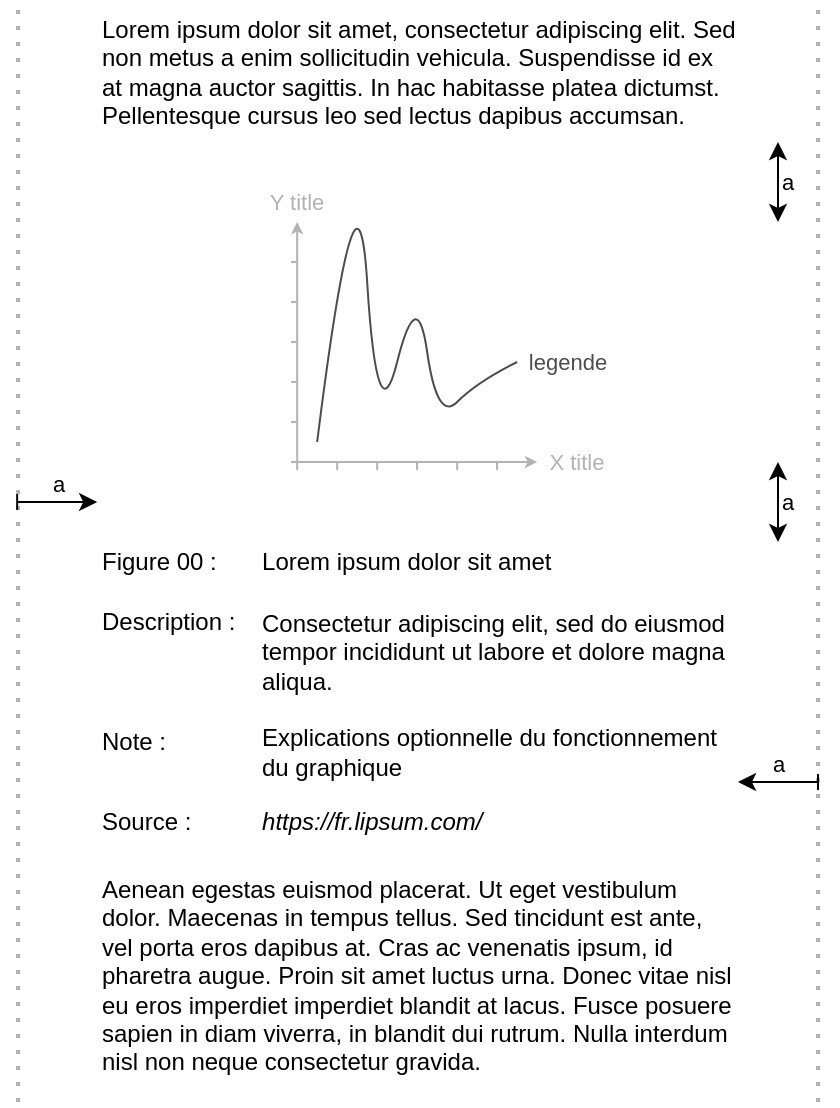 <mxfile version="26.0.9">
  <diagram name="Page-1" id="6AlO3M0_Cf8g48XpXACs">
    <mxGraphModel dx="1847" dy="879" grid="1" gridSize="10" guides="1" tooltips="1" connect="1" arrows="1" fold="1" page="1" pageScale="1" pageWidth="413" pageHeight="583" math="0" shadow="0">
      <root>
        <mxCell id="0" />
        <mxCell id="1" parent="0" />
        <mxCell id="A0yJtrGEPcXRnPMMWER9-1" value="" style="endArrow=none;dashed=1;html=1;dashPattern=1 3;strokeWidth=2;rounded=0;strokeColor=#B3B3B3;fontColor=#B3B3B3;" edge="1" parent="1">
          <mxGeometry width="50" height="50" relative="1" as="geometry">
            <mxPoint y="560" as="sourcePoint" />
            <mxPoint y="10" as="targetPoint" />
          </mxGeometry>
        </mxCell>
        <mxCell id="A0yJtrGEPcXRnPMMWER9-2" value="" style="endArrow=none;dashed=1;html=1;dashPattern=1 3;strokeWidth=2;rounded=0;strokeColor=#B3B3B3;fontColor=#B3B3B3;" edge="1" parent="1">
          <mxGeometry width="50" height="50" relative="1" as="geometry">
            <mxPoint x="400" y="560" as="sourcePoint" />
            <mxPoint x="400" y="10" as="targetPoint" />
          </mxGeometry>
        </mxCell>
        <mxCell id="ydZU4Rh9i3bHSjGSboGz-32" value="&lt;span style=&quot;font-weight: normal;&quot;&gt;Figure 00 : &lt;span style=&quot;white-space: pre;&quot;&gt;&#x9;&lt;/span&gt;Lorem ipsum dolor sit amet&lt;/span&gt;" style="text;html=1;strokeColor=none;fillColor=none;align=left;verticalAlign=middle;whiteSpace=wrap;rounded=0;fontSize=12;spacingBottom=0;fontStyle=1" parent="1" vertex="1">
          <mxGeometry x="40" y="280" width="320" height="20" as="geometry" />
        </mxCell>
        <mxCell id="-pKEdxK4-ZT8NHFeb4z3-4" value="a" style="endArrow=classic;startArrow=classic;html=1;rounded=0;align=left;verticalAlign=middle;" parent="1" edge="1">
          <mxGeometry width="50" height="50" relative="1" as="geometry">
            <mxPoint x="380" y="280" as="sourcePoint" />
            <mxPoint x="380" y="240" as="targetPoint" />
            <mxPoint as="offset" />
          </mxGeometry>
        </mxCell>
        <mxCell id="-pKEdxK4-ZT8NHFeb4z3-5" value="a" style="endArrow=classic;startArrow=classic;html=1;rounded=0;align=left;verticalAlign=middle;" parent="1" edge="1">
          <mxGeometry width="50" height="50" relative="1" as="geometry">
            <mxPoint x="380" y="120" as="sourcePoint" />
            <mxPoint x="380" y="80" as="targetPoint" />
            <mxPoint as="offset" />
          </mxGeometry>
        </mxCell>
        <mxCell id="-pKEdxK4-ZT8NHFeb4z3-8" value="a" style="endArrow=classic;html=1;rounded=0;startArrow=baseDash;startFill=0;verticalAlign=bottom;" parent="1" edge="1">
          <mxGeometry width="50" height="50" relative="1" as="geometry">
            <mxPoint x="-0.42" y="260" as="sourcePoint" />
            <mxPoint x="39.58" y="260" as="targetPoint" />
          </mxGeometry>
        </mxCell>
        <mxCell id="-pKEdxK4-ZT8NHFeb4z3-9" value="a" style="endArrow=classic;html=1;rounded=0;startArrow=baseDash;startFill=0;verticalAlign=bottom;" parent="1" edge="1">
          <mxGeometry width="50" height="50" relative="1" as="geometry">
            <mxPoint x="400" y="400" as="sourcePoint" />
            <mxPoint x="360" y="400" as="targetPoint" />
          </mxGeometry>
        </mxCell>
        <mxCell id="-pKEdxK4-ZT8NHFeb4z3-11" value="&lt;div style=&quot;&quot;&gt;&lt;span style=&quot;background-color: transparent; color: light-dark(rgb(0, 0, 0), rgb(255, 255, 255));&quot;&gt;Description :&amp;nbsp;&lt;/span&gt;&lt;/div&gt;" style="text;html=1;strokeColor=none;fillColor=none;align=left;verticalAlign=middle;whiteSpace=wrap;rounded=0;fontSize=12;spacingBottom=0;fontStyle=0" parent="1" vertex="1">
          <mxGeometry x="39.58" y="310" width="80" height="20" as="geometry" />
        </mxCell>
        <mxCell id="-pKEdxK4-ZT8NHFeb4z3-12" value="Source : &lt;span style=&quot;white-space: pre;&quot;&gt;&#x9;&lt;/span&gt;&lt;span style=&quot;white-space: pre;&quot;&gt;&#x9;&lt;/span&gt;&lt;span style=&quot;&quot;&gt;&lt;i&gt;https://fr.lipsum.com/&lt;/i&gt;&lt;/span&gt;" style="text;html=1;strokeColor=none;fillColor=none;align=left;verticalAlign=middle;whiteSpace=wrap;rounded=0;fontSize=12;spacingBottom=0;fontStyle=0" parent="1" vertex="1">
          <mxGeometry x="40" y="410" width="320" height="20" as="geometry" />
        </mxCell>
        <mxCell id="-pKEdxK4-ZT8NHFeb4z3-13" value="Note :&amp;nbsp;" style="text;html=1;strokeColor=none;fillColor=none;align=left;verticalAlign=middle;whiteSpace=wrap;rounded=0;fontSize=12;spacingBottom=0;fontStyle=0" parent="1" vertex="1">
          <mxGeometry x="40" y="370" width="80" height="20" as="geometry" />
        </mxCell>
        <mxCell id="-pKEdxK4-ZT8NHFeb4z3-14" value="&lt;span style=&quot;&quot;&gt;Consectetur adipiscing elit, sed do eiusmod tempor incididunt ut labore et dolore magna aliqua.&lt;/span&gt;" style="text;html=1;align=left;verticalAlign=middle;whiteSpace=wrap;rounded=0;" parent="1" vertex="1">
          <mxGeometry x="120" y="310" width="240" height="50" as="geometry" />
        </mxCell>
        <mxCell id="-pKEdxK4-ZT8NHFeb4z3-15" value="&lt;span style=&quot;&quot;&gt;Explications optionnelle du fonctionnement du graphique&lt;/span&gt;" style="text;html=1;align=left;verticalAlign=middle;whiteSpace=wrap;rounded=0;" parent="1" vertex="1">
          <mxGeometry x="120" y="370" width="240" height="30" as="geometry" />
        </mxCell>
        <mxCell id="-pKEdxK4-ZT8NHFeb4z3-16" value="Lorem ipsum dolor sit amet, consectetur adipiscing elit. Sed non metus a enim sollicitudin vehicula. Suspendisse id ex at magna auctor sagittis. In hac habitasse platea dictumst. Pellentesque cursus leo sed lectus dapibus accumsan.&amp;nbsp;" style="text;html=1;align=left;verticalAlign=top;whiteSpace=wrap;rounded=0;" parent="1" vertex="1">
          <mxGeometry x="40" y="10" width="320" height="70" as="geometry" />
        </mxCell>
        <mxCell id="-pKEdxK4-ZT8NHFeb4z3-17" value="Aenean egestas euismod placerat. Ut eget vestibulum dolor. Maecenas in tempus tellus. Sed tincidunt est ante, vel porta eros dapibus at. Cras ac venenatis ipsum, id pharetra augue. Proin sit amet luctus urna. Donec vitae nisl eu eros imperdiet imperdiet blandit at lacus. Fusce posuere sapien in diam viverra, in blandit dui rutrum. Nulla interdum nisl non neque consectetur gravida.&amp;nbsp;" style="text;html=1;align=left;verticalAlign=top;whiteSpace=wrap;rounded=0;" parent="1" vertex="1">
          <mxGeometry x="39.58" y="440" width="320.42" height="120" as="geometry" />
        </mxCell>
        <mxCell id="ydZU4Rh9i3bHSjGSboGz-3" value="" style="endArrow=none;html=1;curved=1;strokeColor=#4D4D4D;" parent="1" edge="1">
          <mxGeometry width="50" height="50" relative="1" as="geometry">
            <mxPoint x="149.58" y="230" as="sourcePoint" />
            <mxPoint x="249.58" y="190" as="targetPoint" />
            <Array as="points">
              <mxPoint x="169.58" y="70" />
              <mxPoint x="179.58" y="230" />
              <mxPoint x="199.58" y="150" />
              <mxPoint x="209.58" y="220" />
              <mxPoint x="229.58" y="200" />
            </Array>
          </mxGeometry>
        </mxCell>
        <mxCell id="ydZU4Rh9i3bHSjGSboGz-1" value="" style="endArrow=classic;html=1;rounded=0;strokeColor=#B3B3B3;endSize=3;" parent="1" edge="1">
          <mxGeometry width="50" height="50" relative="1" as="geometry">
            <mxPoint x="139.58" y="240" as="sourcePoint" />
            <mxPoint x="139.58" y="120" as="targetPoint" />
          </mxGeometry>
        </mxCell>
        <mxCell id="ydZU4Rh9i3bHSjGSboGz-2" value="" style="endArrow=classic;html=1;rounded=0;strokeColor=#B3B3B3;endSize=3;" parent="1" edge="1">
          <mxGeometry width="50" height="50" relative="1" as="geometry">
            <mxPoint x="139.58" y="240" as="sourcePoint" />
            <mxPoint x="259.58" y="240" as="targetPoint" />
          </mxGeometry>
        </mxCell>
        <mxCell id="ydZU4Rh9i3bHSjGSboGz-102" value="" style="group;strokeColor=none;" parent="1" vertex="1" connectable="0">
          <mxGeometry x="136.58" y="140" width="3" height="100" as="geometry" />
        </mxCell>
        <mxCell id="ydZU4Rh9i3bHSjGSboGz-43" value="" style="endArrow=none;html=1;rounded=0;strokeColor=#B3B3B3;fontSize=11;fontColor=#CCCCCC;" parent="ydZU4Rh9i3bHSjGSboGz-102" edge="1">
          <mxGeometry width="50" height="50" relative="1" as="geometry">
            <mxPoint as="sourcePoint" />
            <mxPoint x="3" as="targetPoint" />
          </mxGeometry>
        </mxCell>
        <mxCell id="ydZU4Rh9i3bHSjGSboGz-48" value="" style="endArrow=none;html=1;rounded=0;strokeColor=#B3B3B3;fontSize=11;fontColor=#CCCCCC;" parent="ydZU4Rh9i3bHSjGSboGz-102" edge="1">
          <mxGeometry width="50" height="50" relative="1" as="geometry">
            <mxPoint y="20" as="sourcePoint" />
            <mxPoint x="3" y="20" as="targetPoint" />
          </mxGeometry>
        </mxCell>
        <mxCell id="ydZU4Rh9i3bHSjGSboGz-49" value="" style="endArrow=none;html=1;rounded=0;strokeColor=#B3B3B3;fontSize=11;fontColor=#CCCCCC;" parent="ydZU4Rh9i3bHSjGSboGz-102" edge="1">
          <mxGeometry width="50" height="50" relative="1" as="geometry">
            <mxPoint y="40" as="sourcePoint" />
            <mxPoint x="3" y="40" as="targetPoint" />
          </mxGeometry>
        </mxCell>
        <mxCell id="ydZU4Rh9i3bHSjGSboGz-50" value="" style="endArrow=none;html=1;rounded=0;strokeColor=#B3B3B3;fontSize=11;fontColor=#CCCCCC;" parent="ydZU4Rh9i3bHSjGSboGz-102" edge="1">
          <mxGeometry width="50" height="50" relative="1" as="geometry">
            <mxPoint y="59.95" as="sourcePoint" />
            <mxPoint x="3" y="59.95" as="targetPoint" />
          </mxGeometry>
        </mxCell>
        <mxCell id="ydZU4Rh9i3bHSjGSboGz-51" value="" style="endArrow=none;html=1;rounded=0;strokeColor=#B3B3B3;fontSize=11;fontColor=#CCCCCC;" parent="ydZU4Rh9i3bHSjGSboGz-102" edge="1">
          <mxGeometry width="50" height="50" relative="1" as="geometry">
            <mxPoint y="80" as="sourcePoint" />
            <mxPoint x="3" y="80" as="targetPoint" />
          </mxGeometry>
        </mxCell>
        <mxCell id="ydZU4Rh9i3bHSjGSboGz-52" value="" style="endArrow=none;html=1;rounded=0;strokeColor=#B3B3B3;fontSize=11;fontColor=#CCCCCC;" parent="ydZU4Rh9i3bHSjGSboGz-102" edge="1">
          <mxGeometry width="50" height="50" relative="1" as="geometry">
            <mxPoint y="100" as="sourcePoint" />
            <mxPoint x="3" y="100" as="targetPoint" />
          </mxGeometry>
        </mxCell>
        <mxCell id="ydZU4Rh9i3bHSjGSboGz-110" value="" style="group;strokeColor=none;" parent="1" vertex="1" connectable="0">
          <mxGeometry x="139.58" y="240.0" width="99.91" height="4.0" as="geometry" />
        </mxCell>
        <mxCell id="ydZU4Rh9i3bHSjGSboGz-111" value="" style="endArrow=none;html=1;rounded=0;strokeColor=#B3B3B3;fontSize=11;fontColor=#CCCCCC;" parent="ydZU4Rh9i3bHSjGSboGz-110" edge="1">
          <mxGeometry width="50" height="50" relative="1" as="geometry">
            <mxPoint y="4.0" as="sourcePoint" />
            <mxPoint y="5.684e-14" as="targetPoint" />
          </mxGeometry>
        </mxCell>
        <mxCell id="ydZU4Rh9i3bHSjGSboGz-112" value="" style="endArrow=none;html=1;rounded=0;strokeColor=#B3B3B3;fontSize=11;fontColor=#CCCCCC;" parent="ydZU4Rh9i3bHSjGSboGz-110" edge="1">
          <mxGeometry width="50" height="50" relative="1" as="geometry">
            <mxPoint x="20" y="4.0" as="sourcePoint" />
            <mxPoint x="20" y="5.684e-14" as="targetPoint" />
          </mxGeometry>
        </mxCell>
        <mxCell id="ydZU4Rh9i3bHSjGSboGz-113" value="" style="endArrow=none;html=1;rounded=0;strokeColor=#B3B3B3;fontSize=11;fontColor=#CCCCCC;" parent="ydZU4Rh9i3bHSjGSboGz-110" edge="1">
          <mxGeometry width="50" height="50" relative="1" as="geometry">
            <mxPoint x="40" y="4.0" as="sourcePoint" />
            <mxPoint x="40" as="targetPoint" />
          </mxGeometry>
        </mxCell>
        <mxCell id="ydZU4Rh9i3bHSjGSboGz-114" value="" style="endArrow=none;html=1;rounded=0;strokeColor=#B3B3B3;fontSize=11;fontColor=#CCCCCC;" parent="ydZU4Rh9i3bHSjGSboGz-110" edge="1">
          <mxGeometry width="50" height="50" relative="1" as="geometry">
            <mxPoint x="59.91" y="4.0" as="sourcePoint" />
            <mxPoint x="59.91" as="targetPoint" />
          </mxGeometry>
        </mxCell>
        <mxCell id="ydZU4Rh9i3bHSjGSboGz-115" value="" style="endArrow=none;html=1;rounded=0;strokeColor=#B3B3B3;fontSize=11;fontColor=#CCCCCC;" parent="ydZU4Rh9i3bHSjGSboGz-110" edge="1">
          <mxGeometry width="50" height="50" relative="1" as="geometry">
            <mxPoint x="80" y="4.0" as="sourcePoint" />
            <mxPoint x="80" as="targetPoint" />
          </mxGeometry>
        </mxCell>
        <mxCell id="ydZU4Rh9i3bHSjGSboGz-116" value="" style="endArrow=none;html=1;rounded=0;strokeColor=#B3B3B3;fontSize=11;fontColor=#CCCCCC;" parent="ydZU4Rh9i3bHSjGSboGz-110" edge="1">
          <mxGeometry width="50" height="50" relative="1" as="geometry">
            <mxPoint x="99.91" y="4.0" as="sourcePoint" />
            <mxPoint x="99.91" as="targetPoint" />
          </mxGeometry>
        </mxCell>
        <mxCell id="-pKEdxK4-ZT8NHFeb4z3-1" value="Y title" style="rounded=0;whiteSpace=wrap;html=1;strokeColor=none;fontSize=11;fontColor=#B3B3B3;fillColor=none;" parent="1" vertex="1">
          <mxGeometry x="119.58" y="100" width="39" height="20" as="geometry" />
        </mxCell>
        <mxCell id="-pKEdxK4-ZT8NHFeb4z3-2" value="X title" style="rounded=0;whiteSpace=wrap;html=1;strokeColor=none;fontSize=11;fontColor=#B3B3B3;fillColor=none;" parent="1" vertex="1">
          <mxGeometry x="260.0" y="230" width="39" height="20" as="geometry" />
        </mxCell>
        <mxCell id="-pKEdxK4-ZT8NHFeb4z3-6" value="&lt;font style=&quot;font-size: 11px;&quot;&gt;legende&lt;/font&gt;" style="rounded=0;whiteSpace=wrap;html=1;strokeColor=none;fontSize=11;fontColor=#4D4D4D;fillColor=none;" parent="1" vertex="1">
          <mxGeometry x="250" y="180" width="50" height="20" as="geometry" />
        </mxCell>
      </root>
    </mxGraphModel>
  </diagram>
</mxfile>
